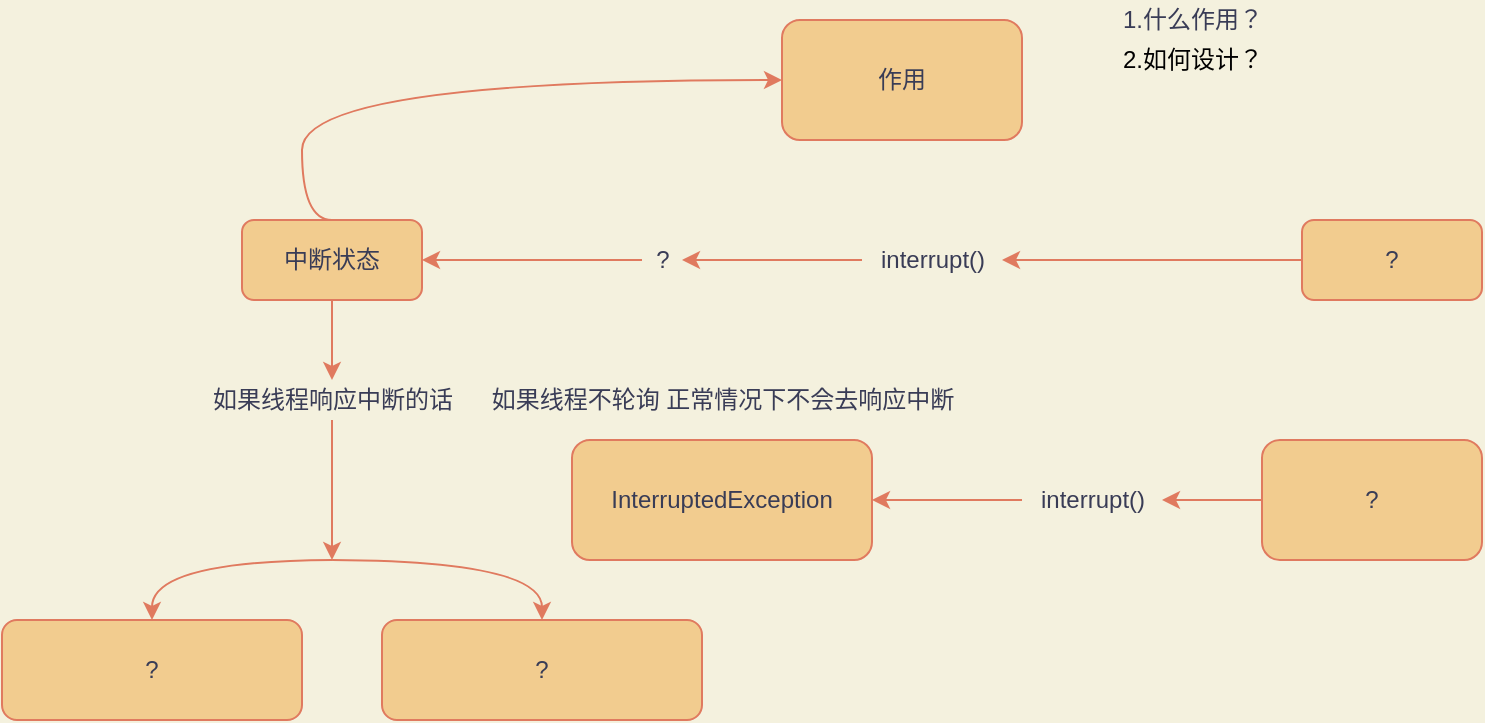 <mxfile version="13.7.9" type="device"><diagram id="7kwar4wCJBHCJVUVj5-2" name="第 1 页"><mxGraphModel dx="981" dy="1736" grid="1" gridSize="10" guides="1" tooltips="1" connect="1" arrows="1" fold="1" page="1" pageScale="1" pageWidth="827" pageHeight="1169" background="#F4F1DE" math="0" shadow="0"><root><mxCell id="0"/><mxCell id="1" parent="0"/><mxCell id="cz5NYUpbqqyQWyLIjzMp-9" value="" style="edgeStyle=orthogonalEdgeStyle;sketch=0;orthogonalLoop=1;jettySize=auto;html=1;strokeColor=#E07A5F;fillColor=#F2CC8F;fontColor=#393C56;labelBackgroundColor=#F4F1DE;curved=1;" parent="1" target="cz5NYUpbqqyQWyLIjzMp-8" edge="1"><mxGeometry relative="1" as="geometry"><mxPoint x="165.029" y="260" as="sourcePoint"/></mxGeometry></mxCell><mxCell id="NS-iZ8EmkR7opsPXqs-v-1" style="edgeStyle=orthogonalEdgeStyle;curved=1;rounded=1;sketch=0;orthogonalLoop=1;jettySize=auto;html=1;strokeColor=#E07A5F;fillColor=#F2CC8F;fontColor=#393C56;exitX=0.5;exitY=0;exitDx=0;exitDy=0;entryX=0;entryY=0.5;entryDx=0;entryDy=0;" parent="1" source="cz5NYUpbqqyQWyLIjzMp-1" target="NS-iZ8EmkR7opsPXqs-v-2" edge="1"><mxGeometry relative="1" as="geometry"><mxPoint x="350" y="40" as="targetPoint"/><Array as="points"><mxPoint x="150" y="90"/><mxPoint x="150" y="20"/><mxPoint x="390" y="20"/></Array></mxGeometry></mxCell><mxCell id="cz5NYUpbqqyQWyLIjzMp-1" value="中断状态" style="whiteSpace=wrap;html=1;sketch=0;strokeColor=#E07A5F;fillColor=#F2CC8F;fontColor=#393C56;rounded=1;" parent="1" vertex="1"><mxGeometry x="120" y="90" width="90" height="40" as="geometry"/></mxCell><mxCell id="cz5NYUpbqqyQWyLIjzMp-3" style="edgeStyle=orthogonalEdgeStyle;sketch=0;orthogonalLoop=1;jettySize=auto;html=1;entryX=1;entryY=0.5;entryDx=0;entryDy=0;strokeColor=#E07A5F;fillColor=#F2CC8F;fontColor=#393C56;labelBackgroundColor=#F4F1DE;curved=1;" parent="1" source="cz5NYUpbqqyQWyLIjzMp-6" target="cz5NYUpbqqyQWyLIjzMp-1" edge="1"><mxGeometry relative="1" as="geometry"/></mxCell><mxCell id="cz5NYUpbqqyQWyLIjzMp-2" value="?" style="whiteSpace=wrap;html=1;sketch=0;strokeColor=#E07A5F;fillColor=#F2CC8F;fontColor=#393C56;rounded=1;" parent="1" vertex="1"><mxGeometry x="650" y="90" width="90" height="40" as="geometry"/></mxCell><mxCell id="cz5NYUpbqqyQWyLIjzMp-4" value="interrupt()" style="text;html=1;align=center;verticalAlign=middle;resizable=0;points=[];autosize=1;fontColor=#393C56;rounded=1;" parent="1" vertex="1"><mxGeometry x="430" y="100" width="70" height="20" as="geometry"/></mxCell><mxCell id="cz5NYUpbqqyQWyLIjzMp-5" style="edgeStyle=orthogonalEdgeStyle;sketch=0;orthogonalLoop=1;jettySize=auto;html=1;entryX=1;entryY=0.5;entryDx=0;entryDy=0;strokeColor=#E07A5F;fillColor=#F2CC8F;fontColor=#393C56;labelBackgroundColor=#F4F1DE;curved=1;" parent="1" source="cz5NYUpbqqyQWyLIjzMp-2" target="cz5NYUpbqqyQWyLIjzMp-4" edge="1"><mxGeometry relative="1" as="geometry"><mxPoint x="590" y="190" as="sourcePoint"/><mxPoint x="320" y="190" as="targetPoint"/></mxGeometry></mxCell><mxCell id="cz5NYUpbqqyQWyLIjzMp-6" value="?" style="text;html=1;align=center;verticalAlign=middle;resizable=0;points=[];autosize=1;fontColor=#393C56;rounded=1;" parent="1" vertex="1"><mxGeometry x="320" y="100" width="20" height="20" as="geometry"/></mxCell><mxCell id="cz5NYUpbqqyQWyLIjzMp-7" style="edgeStyle=orthogonalEdgeStyle;sketch=0;orthogonalLoop=1;jettySize=auto;html=1;entryX=1;entryY=0.5;entryDx=0;entryDy=0;strokeColor=#E07A5F;fillColor=#F2CC8F;fontColor=#393C56;labelBackgroundColor=#F4F1DE;curved=1;" parent="1" source="cz5NYUpbqqyQWyLIjzMp-4" target="cz5NYUpbqqyQWyLIjzMp-6" edge="1"><mxGeometry relative="1" as="geometry"><mxPoint x="460" y="190" as="sourcePoint"/><mxPoint x="320" y="190" as="targetPoint"/></mxGeometry></mxCell><mxCell id="cz5NYUpbqqyQWyLIjzMp-8" value="?" style="whiteSpace=wrap;html=1;sketch=0;strokeColor=#E07A5F;fillColor=#F2CC8F;fontColor=#393C56;rounded=1;" parent="1" vertex="1"><mxGeometry x="190" y="290" width="160" height="50" as="geometry"/></mxCell><mxCell id="cz5NYUpbqqyQWyLIjzMp-23" style="edgeStyle=orthogonalEdgeStyle;sketch=0;orthogonalLoop=1;jettySize=auto;html=1;strokeColor=#E07A5F;fillColor=#F2CC8F;fontColor=#393C56;entryX=0.5;entryY=0;entryDx=0;entryDy=0;labelBackgroundColor=#F4F1DE;curved=1;" parent="1" target="cz5NYUpbqqyQWyLIjzMp-24" edge="1"><mxGeometry relative="1" as="geometry"><mxPoint x="100" y="300" as="targetPoint"/><mxPoint x="165.029" y="260" as="sourcePoint"/></mxGeometry></mxCell><mxCell id="cz5NYUpbqqyQWyLIjzMp-11" value="" style="edgeStyle=orthogonalEdgeStyle;sketch=0;orthogonalLoop=1;jettySize=auto;html=1;strokeColor=#E07A5F;fillColor=#F2CC8F;fontColor=#393C56;labelBackgroundColor=#F4F1DE;curved=1;" parent="1" source="cz5NYUpbqqyQWyLIjzMp-13" edge="1"><mxGeometry relative="1" as="geometry"><mxPoint x="165" y="210" as="sourcePoint"/><mxPoint x="165" y="260" as="targetPoint"/></mxGeometry></mxCell><mxCell id="cz5NYUpbqqyQWyLIjzMp-13" value="如果线程响应中断的话" style="text;html=1;align=center;verticalAlign=middle;resizable=0;points=[];autosize=1;fontColor=#393C56;rounded=1;" parent="1" vertex="1"><mxGeometry x="95" y="170" width="140" height="20" as="geometry"/></mxCell><mxCell id="cz5NYUpbqqyQWyLIjzMp-14" value="" style="edgeStyle=orthogonalEdgeStyle;sketch=0;orthogonalLoop=1;jettySize=auto;html=1;strokeColor=#E07A5F;fillColor=#F2CC8F;fontColor=#393C56;labelBackgroundColor=#F4F1DE;curved=1;" parent="1" source="cz5NYUpbqqyQWyLIjzMp-1" target="cz5NYUpbqqyQWyLIjzMp-13" edge="1"><mxGeometry relative="1" as="geometry"><mxPoint x="165" y="130" as="sourcePoint"/><mxPoint x="165" y="240" as="targetPoint"/></mxGeometry></mxCell><mxCell id="cz5NYUpbqqyQWyLIjzMp-20" value="" style="edgeStyle=orthogonalEdgeStyle;sketch=0;orthogonalLoop=1;jettySize=auto;html=1;strokeColor=#E07A5F;fillColor=#F2CC8F;fontColor=#393C56;labelBackgroundColor=#F4F1DE;curved=1;" parent="1" source="cz5NYUpbqqyQWyLIjzMp-21" target="cz5NYUpbqqyQWyLIjzMp-19" edge="1"><mxGeometry relative="1" as="geometry"/></mxCell><mxCell id="cz5NYUpbqqyQWyLIjzMp-15" value="?" style="whiteSpace=wrap;html=1;sketch=0;strokeColor=#E07A5F;fillColor=#F2CC8F;fontColor=#393C56;rounded=1;" parent="1" vertex="1"><mxGeometry x="630" y="200" width="110" height="60" as="geometry"/></mxCell><mxCell id="cz5NYUpbqqyQWyLIjzMp-19" value="InterruptedException" style="whiteSpace=wrap;html=1;sketch=0;strokeColor=#E07A5F;fillColor=#F2CC8F;fontColor=#393C56;rounded=1;" parent="1" vertex="1"><mxGeometry x="285" y="200" width="150" height="60" as="geometry"/></mxCell><mxCell id="cz5NYUpbqqyQWyLIjzMp-21" value="interrupt()" style="text;html=1;align=center;verticalAlign=middle;resizable=0;points=[];autosize=1;fontColor=#393C56;rounded=1;" parent="1" vertex="1"><mxGeometry x="510" y="220" width="70" height="20" as="geometry"/></mxCell><mxCell id="cz5NYUpbqqyQWyLIjzMp-22" value="" style="edgeStyle=orthogonalEdgeStyle;sketch=0;orthogonalLoop=1;jettySize=auto;html=1;strokeColor=#E07A5F;fillColor=#F2CC8F;fontColor=#393C56;labelBackgroundColor=#F4F1DE;curved=1;" parent="1" source="cz5NYUpbqqyQWyLIjzMp-15" target="cz5NYUpbqqyQWyLIjzMp-21" edge="1"><mxGeometry relative="1" as="geometry"><mxPoint x="630" y="230" as="sourcePoint"/><mxPoint x="439" y="230" as="targetPoint"/></mxGeometry></mxCell><mxCell id="cz5NYUpbqqyQWyLIjzMp-24" value="?" style="whiteSpace=wrap;html=1;sketch=0;strokeColor=#E07A5F;fillColor=#F2CC8F;fontColor=#393C56;rounded=1;" parent="1" vertex="1"><mxGeometry y="290" width="150" height="50" as="geometry"/></mxCell><mxCell id="-9C19Hm3eXn14PyyrENx-2" value="如果线程不轮询 正常情况下不会去响应中断" style="text;html=1;align=center;verticalAlign=middle;resizable=0;points=[];autosize=1;fontColor=#393C56;rounded=1;" parent="1" vertex="1"><mxGeometry x="235" y="170" width="250" height="20" as="geometry"/></mxCell><mxCell id="NS-iZ8EmkR7opsPXqs-v-2" value="作用" style="rounded=1;whiteSpace=wrap;html=1;sketch=0;strokeColor=#E07A5F;fillColor=#F2CC8F;fontColor=#393C56;" parent="1" vertex="1"><mxGeometry x="390" y="-10" width="120" height="60" as="geometry"/></mxCell><mxCell id="NS-iZ8EmkR7opsPXqs-v-3" value="1.什么作用？" style="text;html=1;align=center;verticalAlign=middle;resizable=0;points=[];autosize=1;fontColor=#393C56;" parent="1" vertex="1"><mxGeometry x="550" y="-20" width="90" height="20" as="geometry"/></mxCell><mxCell id="lWpsOv7YVGtMXZ7RYUPy-1" value="2.如何设计？" style="text;html=1;align=center;verticalAlign=middle;resizable=0;points=[];autosize=1;" vertex="1" parent="1"><mxGeometry x="550" width="90" height="20" as="geometry"/></mxCell></root></mxGraphModel></diagram></mxfile>